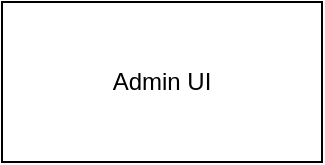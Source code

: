 <mxfile version="24.7.16">
  <diagram name="Logical view" id="Q3zHlML1nVjTOojEM-8T">
    <mxGraphModel dx="638" dy="1183" grid="0" gridSize="10" guides="1" tooltips="1" connect="1" arrows="1" fold="1" page="0" pageScale="1" pageWidth="850" pageHeight="1100" math="0" shadow="0">
      <root>
        <mxCell id="0" />
        <mxCell id="1" parent="0" />
        <mxCell id="4R8Vqb8_ePCZMk0T_kGs-2" value="Admin UI" style="rounded=0;whiteSpace=wrap;html=1;" parent="1" vertex="1">
          <mxGeometry x="110" y="-187" width="160" height="80" as="geometry" />
        </mxCell>
      </root>
    </mxGraphModel>
  </diagram>
</mxfile>
